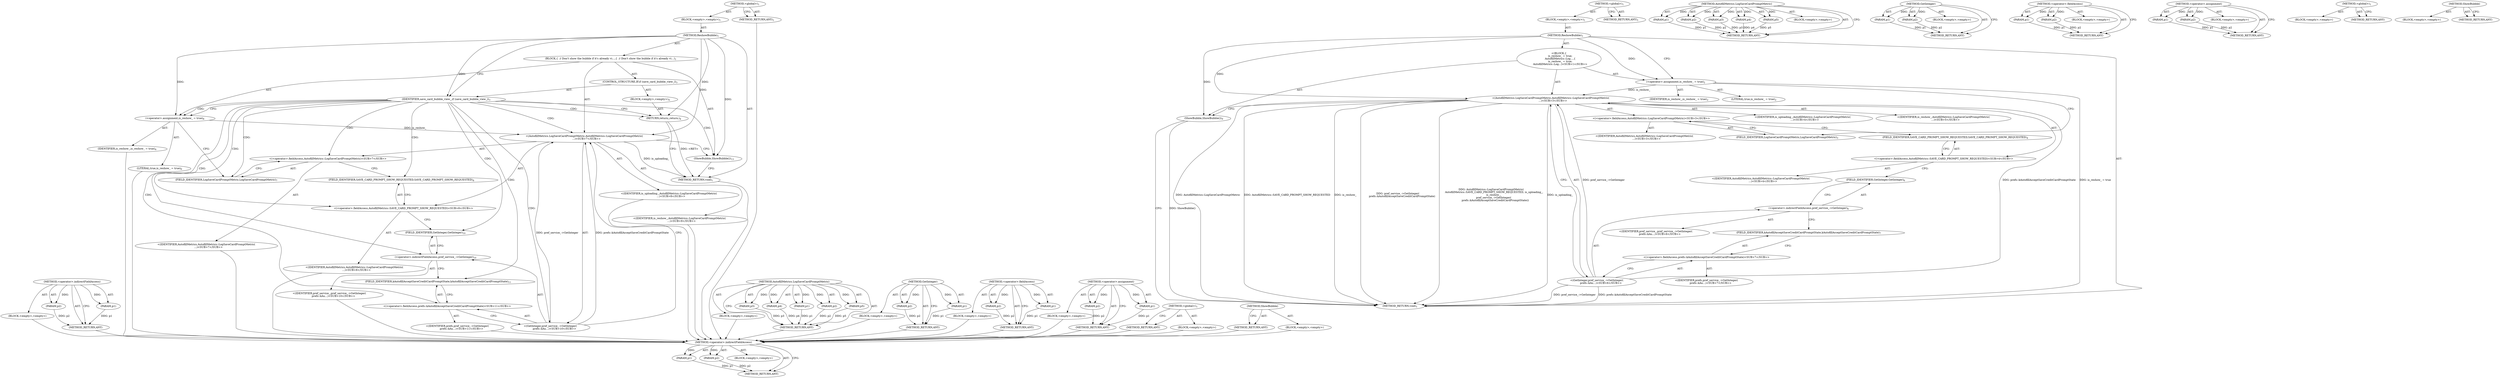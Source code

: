 digraph "ShowBubble" {
vulnerable_72 [label=<(METHOD,&lt;operator&gt;.indirectFieldAccess)>];
vulnerable_73 [label=<(PARAM,p1)>];
vulnerable_74 [label=<(PARAM,p2)>];
vulnerable_75 [label=<(BLOCK,&lt;empty&gt;,&lt;empty&gt;)>];
vulnerable_76 [label=<(METHOD_RETURN,ANY)>];
vulnerable_6 [label=<(METHOD,&lt;global&gt;)<SUB>1</SUB>>];
vulnerable_7 [label=<(BLOCK,&lt;empty&gt;,&lt;empty&gt;)<SUB>1</SUB>>];
vulnerable_8 [label=<(METHOD,ReshowBubble)<SUB>1</SUB>>];
vulnerable_9 [label="<(BLOCK,{
   is_reshow_ = true;
   AutofillMetrics::Log...,{
   is_reshow_ = true;
   AutofillMetrics::Log...)<SUB>1</SUB>>"];
vulnerable_10 [label=<(&lt;operator&gt;.assignment,is_reshow_ = true)<SUB>2</SUB>>];
vulnerable_11 [label=<(IDENTIFIER,is_reshow_,is_reshow_ = true)<SUB>2</SUB>>];
vulnerable_12 [label=<(LITERAL,true,is_reshow_ = true)<SUB>2</SUB>>];
vulnerable_13 [label="<(AutofillMetrics.LogSaveCardPromptMetric,AutofillMetrics::LogSaveCardPromptMetric(
     ...)<SUB>3</SUB>>"];
vulnerable_14 [label="<(&lt;operator&gt;.fieldAccess,AutofillMetrics::LogSaveCardPromptMetric)<SUB>3</SUB>>"];
vulnerable_15 [label="<(IDENTIFIER,AutofillMetrics,AutofillMetrics::LogSaveCardPromptMetric(
     ...)<SUB>3</SUB>>"];
vulnerable_16 [label=<(FIELD_IDENTIFIER,LogSaveCardPromptMetric,LogSaveCardPromptMetric)<SUB>3</SUB>>];
vulnerable_17 [label="<(&lt;operator&gt;.fieldAccess,AutofillMetrics::SAVE_CARD_PROMPT_SHOW_REQUESTED)<SUB>4</SUB>>"];
vulnerable_18 [label="<(IDENTIFIER,AutofillMetrics,AutofillMetrics::LogSaveCardPromptMetric(
     ...)<SUB>4</SUB>>"];
vulnerable_19 [label=<(FIELD_IDENTIFIER,SAVE_CARD_PROMPT_SHOW_REQUESTED,SAVE_CARD_PROMPT_SHOW_REQUESTED)<SUB>4</SUB>>];
vulnerable_20 [label="<(IDENTIFIER,is_uploading_,AutofillMetrics::LogSaveCardPromptMetric(
     ...)<SUB>4</SUB>>"];
vulnerable_21 [label="<(IDENTIFIER,is_reshow_,AutofillMetrics::LogSaveCardPromptMetric(
     ...)<SUB>5</SUB>>"];
vulnerable_22 [label="<(GetInteger,pref_service_-&gt;GetInteger(
          prefs::kAu...)<SUB>6</SUB>>"];
vulnerable_23 [label=<(&lt;operator&gt;.indirectFieldAccess,pref_service_-&gt;GetInteger)<SUB>6</SUB>>];
vulnerable_24 [label="<(IDENTIFIER,pref_service_,pref_service_-&gt;GetInteger(
          prefs::kAu...)<SUB>6</SUB>>"];
vulnerable_25 [label=<(FIELD_IDENTIFIER,GetInteger,GetInteger)<SUB>6</SUB>>];
vulnerable_26 [label="<(&lt;operator&gt;.fieldAccess,prefs::kAutofillAcceptSaveCreditCardPromptState)<SUB>7</SUB>>"];
vulnerable_27 [label="<(IDENTIFIER,prefs,pref_service_-&gt;GetInteger(
          prefs::kAu...)<SUB>7</SUB>>"];
vulnerable_28 [label=<(FIELD_IDENTIFIER,kAutofillAcceptSaveCreditCardPromptState,kAutofillAcceptSaveCreditCardPromptState)<SUB>7</SUB>>];
vulnerable_29 [label=<(ShowBubble,ShowBubble())<SUB>9</SUB>>];
vulnerable_30 [label=<(METHOD_RETURN,void)<SUB>1</SUB>>];
vulnerable_32 [label=<(METHOD_RETURN,ANY)<SUB>1</SUB>>];
vulnerable_54 [label=<(METHOD,AutofillMetrics.LogSaveCardPromptMetric)>];
vulnerable_55 [label=<(PARAM,p1)>];
vulnerable_56 [label=<(PARAM,p2)>];
vulnerable_57 [label=<(PARAM,p3)>];
vulnerable_58 [label=<(PARAM,p4)>];
vulnerable_59 [label=<(PARAM,p5)>];
vulnerable_60 [label=<(BLOCK,&lt;empty&gt;,&lt;empty&gt;)>];
vulnerable_61 [label=<(METHOD_RETURN,ANY)>];
vulnerable_67 [label=<(METHOD,GetInteger)>];
vulnerable_68 [label=<(PARAM,p1)>];
vulnerable_69 [label=<(PARAM,p2)>];
vulnerable_70 [label=<(BLOCK,&lt;empty&gt;,&lt;empty&gt;)>];
vulnerable_71 [label=<(METHOD_RETURN,ANY)>];
vulnerable_62 [label=<(METHOD,&lt;operator&gt;.fieldAccess)>];
vulnerable_63 [label=<(PARAM,p1)>];
vulnerable_64 [label=<(PARAM,p2)>];
vulnerable_65 [label=<(BLOCK,&lt;empty&gt;,&lt;empty&gt;)>];
vulnerable_66 [label=<(METHOD_RETURN,ANY)>];
vulnerable_49 [label=<(METHOD,&lt;operator&gt;.assignment)>];
vulnerable_50 [label=<(PARAM,p1)>];
vulnerable_51 [label=<(PARAM,p2)>];
vulnerable_52 [label=<(BLOCK,&lt;empty&gt;,&lt;empty&gt;)>];
vulnerable_53 [label=<(METHOD_RETURN,ANY)>];
vulnerable_43 [label=<(METHOD,&lt;global&gt;)<SUB>1</SUB>>];
vulnerable_44 [label=<(BLOCK,&lt;empty&gt;,&lt;empty&gt;)>];
vulnerable_45 [label=<(METHOD_RETURN,ANY)>];
vulnerable_77 [label=<(METHOD,ShowBubble)>];
vulnerable_78 [label=<(BLOCK,&lt;empty&gt;,&lt;empty&gt;)>];
vulnerable_79 [label=<(METHOD_RETURN,ANY)>];
fixed_76 [label=<(METHOD,&lt;operator&gt;.indirectFieldAccess)>];
fixed_77 [label=<(PARAM,p1)>];
fixed_78 [label=<(PARAM,p2)>];
fixed_79 [label=<(BLOCK,&lt;empty&gt;,&lt;empty&gt;)>];
fixed_80 [label=<(METHOD_RETURN,ANY)>];
fixed_6 [label=<(METHOD,&lt;global&gt;)<SUB>1</SUB>>];
fixed_7 [label=<(BLOCK,&lt;empty&gt;,&lt;empty&gt;)<SUB>1</SUB>>];
fixed_8 [label=<(METHOD,ReshowBubble)<SUB>1</SUB>>];
fixed_9 [label=<(BLOCK,{
  // Don't show the bubble if it's already vi...,{
  // Don't show the bubble if it's already vi...)<SUB>1</SUB>>];
fixed_10 [label=<(CONTROL_STRUCTURE,IF,if (save_card_bubble_view_))<SUB>3</SUB>>];
fixed_11 [label=<(IDENTIFIER,save_card_bubble_view_,if (save_card_bubble_view_))<SUB>3</SUB>>];
fixed_12 [label=<(BLOCK,&lt;empty&gt;,&lt;empty&gt;)<SUB>4</SUB>>];
fixed_13 [label=<(RETURN,return;,return;)<SUB>4</SUB>>];
fixed_14 [label=<(&lt;operator&gt;.assignment,is_reshow_ = true)<SUB>6</SUB>>];
fixed_15 [label=<(IDENTIFIER,is_reshow_,is_reshow_ = true)<SUB>6</SUB>>];
fixed_16 [label=<(LITERAL,true,is_reshow_ = true)<SUB>6</SUB>>];
fixed_17 [label="<(AutofillMetrics.LogSaveCardPromptMetric,AutofillMetrics::LogSaveCardPromptMetric(
     ...)<SUB>7</SUB>>"];
fixed_18 [label="<(&lt;operator&gt;.fieldAccess,AutofillMetrics::LogSaveCardPromptMetric)<SUB>7</SUB>>"];
fixed_19 [label="<(IDENTIFIER,AutofillMetrics,AutofillMetrics::LogSaveCardPromptMetric(
     ...)<SUB>7</SUB>>"];
fixed_20 [label=<(FIELD_IDENTIFIER,LogSaveCardPromptMetric,LogSaveCardPromptMetric)<SUB>7</SUB>>];
fixed_21 [label="<(&lt;operator&gt;.fieldAccess,AutofillMetrics::SAVE_CARD_PROMPT_SHOW_REQUESTED)<SUB>8</SUB>>"];
fixed_22 [label="<(IDENTIFIER,AutofillMetrics,AutofillMetrics::LogSaveCardPromptMetric(
     ...)<SUB>8</SUB>>"];
fixed_23 [label=<(FIELD_IDENTIFIER,SAVE_CARD_PROMPT_SHOW_REQUESTED,SAVE_CARD_PROMPT_SHOW_REQUESTED)<SUB>8</SUB>>];
fixed_24 [label="<(IDENTIFIER,is_uploading_,AutofillMetrics::LogSaveCardPromptMetric(
     ...)<SUB>8</SUB>>"];
fixed_25 [label="<(IDENTIFIER,is_reshow_,AutofillMetrics::LogSaveCardPromptMetric(
     ...)<SUB>9</SUB>>"];
fixed_26 [label="<(GetInteger,pref_service_-&gt;GetInteger(
          prefs::kAu...)<SUB>10</SUB>>"];
fixed_27 [label=<(&lt;operator&gt;.indirectFieldAccess,pref_service_-&gt;GetInteger)<SUB>10</SUB>>];
fixed_28 [label="<(IDENTIFIER,pref_service_,pref_service_-&gt;GetInteger(
          prefs::kAu...)<SUB>10</SUB>>"];
fixed_29 [label=<(FIELD_IDENTIFIER,GetInteger,GetInteger)<SUB>10</SUB>>];
fixed_30 [label="<(&lt;operator&gt;.fieldAccess,prefs::kAutofillAcceptSaveCreditCardPromptState)<SUB>11</SUB>>"];
fixed_31 [label="<(IDENTIFIER,prefs,pref_service_-&gt;GetInteger(
          prefs::kAu...)<SUB>11</SUB>>"];
fixed_32 [label=<(FIELD_IDENTIFIER,kAutofillAcceptSaveCreditCardPromptState,kAutofillAcceptSaveCreditCardPromptState)<SUB>11</SUB>>];
fixed_33 [label=<(ShowBubble,ShowBubble())<SUB>13</SUB>>];
fixed_34 [label=<(METHOD_RETURN,void)<SUB>1</SUB>>];
fixed_36 [label=<(METHOD_RETURN,ANY)<SUB>1</SUB>>];
fixed_58 [label=<(METHOD,AutofillMetrics.LogSaveCardPromptMetric)>];
fixed_59 [label=<(PARAM,p1)>];
fixed_60 [label=<(PARAM,p2)>];
fixed_61 [label=<(PARAM,p3)>];
fixed_62 [label=<(PARAM,p4)>];
fixed_63 [label=<(PARAM,p5)>];
fixed_64 [label=<(BLOCK,&lt;empty&gt;,&lt;empty&gt;)>];
fixed_65 [label=<(METHOD_RETURN,ANY)>];
fixed_71 [label=<(METHOD,GetInteger)>];
fixed_72 [label=<(PARAM,p1)>];
fixed_73 [label=<(PARAM,p2)>];
fixed_74 [label=<(BLOCK,&lt;empty&gt;,&lt;empty&gt;)>];
fixed_75 [label=<(METHOD_RETURN,ANY)>];
fixed_66 [label=<(METHOD,&lt;operator&gt;.fieldAccess)>];
fixed_67 [label=<(PARAM,p1)>];
fixed_68 [label=<(PARAM,p2)>];
fixed_69 [label=<(BLOCK,&lt;empty&gt;,&lt;empty&gt;)>];
fixed_70 [label=<(METHOD_RETURN,ANY)>];
fixed_53 [label=<(METHOD,&lt;operator&gt;.assignment)>];
fixed_54 [label=<(PARAM,p1)>];
fixed_55 [label=<(PARAM,p2)>];
fixed_56 [label=<(BLOCK,&lt;empty&gt;,&lt;empty&gt;)>];
fixed_57 [label=<(METHOD_RETURN,ANY)>];
fixed_47 [label=<(METHOD,&lt;global&gt;)<SUB>1</SUB>>];
fixed_48 [label=<(BLOCK,&lt;empty&gt;,&lt;empty&gt;)>];
fixed_49 [label=<(METHOD_RETURN,ANY)>];
fixed_81 [label=<(METHOD,ShowBubble)>];
fixed_82 [label=<(BLOCK,&lt;empty&gt;,&lt;empty&gt;)>];
fixed_83 [label=<(METHOD_RETURN,ANY)>];
vulnerable_72 -> vulnerable_73  [key=0, label="AST: "];
vulnerable_72 -> vulnerable_73  [key=1, label="DDG: "];
vulnerable_72 -> vulnerable_75  [key=0, label="AST: "];
vulnerable_72 -> vulnerable_74  [key=0, label="AST: "];
vulnerable_72 -> vulnerable_74  [key=1, label="DDG: "];
vulnerable_72 -> vulnerable_76  [key=0, label="AST: "];
vulnerable_72 -> vulnerable_76  [key=1, label="CFG: "];
vulnerable_73 -> vulnerable_76  [key=0, label="DDG: p1"];
vulnerable_74 -> vulnerable_76  [key=0, label="DDG: p2"];
vulnerable_6 -> vulnerable_7  [key=0, label="AST: "];
vulnerable_6 -> vulnerable_32  [key=0, label="AST: "];
vulnerable_6 -> vulnerable_32  [key=1, label="CFG: "];
vulnerable_7 -> vulnerable_8  [key=0, label="AST: "];
vulnerable_8 -> vulnerable_9  [key=0, label="AST: "];
vulnerable_8 -> vulnerable_30  [key=0, label="AST: "];
vulnerable_8 -> vulnerable_10  [key=0, label="CFG: "];
vulnerable_8 -> vulnerable_10  [key=1, label="DDG: "];
vulnerable_8 -> vulnerable_29  [key=0, label="DDG: "];
vulnerable_8 -> vulnerable_13  [key=0, label="DDG: "];
vulnerable_9 -> vulnerable_10  [key=0, label="AST: "];
vulnerable_9 -> vulnerable_13  [key=0, label="AST: "];
vulnerable_9 -> vulnerable_29  [key=0, label="AST: "];
vulnerable_10 -> vulnerable_11  [key=0, label="AST: "];
vulnerable_10 -> vulnerable_12  [key=0, label="AST: "];
vulnerable_10 -> vulnerable_16  [key=0, label="CFG: "];
vulnerable_10 -> vulnerable_30  [key=0, label="DDG: is_reshow_ = true"];
vulnerable_10 -> vulnerable_13  [key=0, label="DDG: is_reshow_"];
vulnerable_13 -> vulnerable_14  [key=0, label="AST: "];
vulnerable_13 -> vulnerable_17  [key=0, label="AST: "];
vulnerable_13 -> vulnerable_20  [key=0, label="AST: "];
vulnerable_13 -> vulnerable_21  [key=0, label="AST: "];
vulnerable_13 -> vulnerable_22  [key=0, label="AST: "];
vulnerable_13 -> vulnerable_29  [key=0, label="CFG: "];
vulnerable_13 -> vulnerable_30  [key=0, label="DDG: AutofillMetrics::LogSaveCardPromptMetric"];
vulnerable_13 -> vulnerable_30  [key=1, label="DDG: AutofillMetrics::SAVE_CARD_PROMPT_SHOW_REQUESTED"];
vulnerable_13 -> vulnerable_30  [key=2, label="DDG: is_reshow_"];
vulnerable_13 -> vulnerable_30  [key=3, label="DDG: pref_service_-&gt;GetInteger(
          prefs::kAutofillAcceptSaveCreditCardPromptState)"];
vulnerable_13 -> vulnerable_30  [key=4, label="DDG: AutofillMetrics::LogSaveCardPromptMetric(
       AutofillMetrics::SAVE_CARD_PROMPT_SHOW_REQUESTED, is_uploading_,
      is_reshow_,
      pref_service_-&gt;GetInteger(
          prefs::kAutofillAcceptSaveCreditCardPromptState))"];
vulnerable_13 -> vulnerable_30  [key=5, label="DDG: is_uploading_"];
vulnerable_14 -> vulnerable_15  [key=0, label="AST: "];
vulnerable_14 -> vulnerable_16  [key=0, label="AST: "];
vulnerable_14 -> vulnerable_19  [key=0, label="CFG: "];
vulnerable_16 -> vulnerable_14  [key=0, label="CFG: "];
vulnerable_17 -> vulnerable_18  [key=0, label="AST: "];
vulnerable_17 -> vulnerable_19  [key=0, label="AST: "];
vulnerable_17 -> vulnerable_25  [key=0, label="CFG: "];
vulnerable_19 -> vulnerable_17  [key=0, label="CFG: "];
vulnerable_22 -> vulnerable_23  [key=0, label="AST: "];
vulnerable_22 -> vulnerable_26  [key=0, label="AST: "];
vulnerable_22 -> vulnerable_13  [key=0, label="CFG: "];
vulnerable_22 -> vulnerable_13  [key=1, label="DDG: pref_service_-&gt;GetInteger"];
vulnerable_22 -> vulnerable_13  [key=2, label="DDG: prefs::kAutofillAcceptSaveCreditCardPromptState"];
vulnerable_22 -> vulnerable_30  [key=0, label="DDG: pref_service_-&gt;GetInteger"];
vulnerable_22 -> vulnerable_30  [key=1, label="DDG: prefs::kAutofillAcceptSaveCreditCardPromptState"];
vulnerable_23 -> vulnerable_24  [key=0, label="AST: "];
vulnerable_23 -> vulnerable_25  [key=0, label="AST: "];
vulnerable_23 -> vulnerable_28  [key=0, label="CFG: "];
vulnerable_25 -> vulnerable_23  [key=0, label="CFG: "];
vulnerable_26 -> vulnerable_27  [key=0, label="AST: "];
vulnerable_26 -> vulnerable_28  [key=0, label="AST: "];
vulnerable_26 -> vulnerable_22  [key=0, label="CFG: "];
vulnerable_28 -> vulnerable_26  [key=0, label="CFG: "];
vulnerable_29 -> vulnerable_30  [key=0, label="CFG: "];
vulnerable_29 -> vulnerable_30  [key=1, label="DDG: ShowBubble()"];
vulnerable_54 -> vulnerable_55  [key=0, label="AST: "];
vulnerable_54 -> vulnerable_55  [key=1, label="DDG: "];
vulnerable_54 -> vulnerable_60  [key=0, label="AST: "];
vulnerable_54 -> vulnerable_56  [key=0, label="AST: "];
vulnerable_54 -> vulnerable_56  [key=1, label="DDG: "];
vulnerable_54 -> vulnerable_61  [key=0, label="AST: "];
vulnerable_54 -> vulnerable_61  [key=1, label="CFG: "];
vulnerable_54 -> vulnerable_57  [key=0, label="AST: "];
vulnerable_54 -> vulnerable_57  [key=1, label="DDG: "];
vulnerable_54 -> vulnerable_58  [key=0, label="AST: "];
vulnerable_54 -> vulnerable_58  [key=1, label="DDG: "];
vulnerable_54 -> vulnerable_59  [key=0, label="AST: "];
vulnerable_54 -> vulnerable_59  [key=1, label="DDG: "];
vulnerable_55 -> vulnerable_61  [key=0, label="DDG: p1"];
vulnerable_56 -> vulnerable_61  [key=0, label="DDG: p2"];
vulnerable_57 -> vulnerable_61  [key=0, label="DDG: p3"];
vulnerable_58 -> vulnerable_61  [key=0, label="DDG: p4"];
vulnerable_59 -> vulnerable_61  [key=0, label="DDG: p5"];
vulnerable_67 -> vulnerable_68  [key=0, label="AST: "];
vulnerable_67 -> vulnerable_68  [key=1, label="DDG: "];
vulnerable_67 -> vulnerable_70  [key=0, label="AST: "];
vulnerable_67 -> vulnerable_69  [key=0, label="AST: "];
vulnerable_67 -> vulnerable_69  [key=1, label="DDG: "];
vulnerable_67 -> vulnerable_71  [key=0, label="AST: "];
vulnerable_67 -> vulnerable_71  [key=1, label="CFG: "];
vulnerable_68 -> vulnerable_71  [key=0, label="DDG: p1"];
vulnerable_69 -> vulnerable_71  [key=0, label="DDG: p2"];
vulnerable_62 -> vulnerable_63  [key=0, label="AST: "];
vulnerable_62 -> vulnerable_63  [key=1, label="DDG: "];
vulnerable_62 -> vulnerable_65  [key=0, label="AST: "];
vulnerable_62 -> vulnerable_64  [key=0, label="AST: "];
vulnerable_62 -> vulnerable_64  [key=1, label="DDG: "];
vulnerable_62 -> vulnerable_66  [key=0, label="AST: "];
vulnerable_62 -> vulnerable_66  [key=1, label="CFG: "];
vulnerable_63 -> vulnerable_66  [key=0, label="DDG: p1"];
vulnerable_64 -> vulnerable_66  [key=0, label="DDG: p2"];
vulnerable_49 -> vulnerable_50  [key=0, label="AST: "];
vulnerable_49 -> vulnerable_50  [key=1, label="DDG: "];
vulnerable_49 -> vulnerable_52  [key=0, label="AST: "];
vulnerable_49 -> vulnerable_51  [key=0, label="AST: "];
vulnerable_49 -> vulnerable_51  [key=1, label="DDG: "];
vulnerable_49 -> vulnerable_53  [key=0, label="AST: "];
vulnerable_49 -> vulnerable_53  [key=1, label="CFG: "];
vulnerable_50 -> vulnerable_53  [key=0, label="DDG: p1"];
vulnerable_51 -> vulnerable_53  [key=0, label="DDG: p2"];
vulnerable_43 -> vulnerable_44  [key=0, label="AST: "];
vulnerable_43 -> vulnerable_45  [key=0, label="AST: "];
vulnerable_43 -> vulnerable_45  [key=1, label="CFG: "];
vulnerable_77 -> vulnerable_78  [key=0, label="AST: "];
vulnerable_77 -> vulnerable_79  [key=0, label="AST: "];
vulnerable_77 -> vulnerable_79  [key=1, label="CFG: "];
fixed_76 -> fixed_77  [key=0, label="AST: "];
fixed_76 -> fixed_77  [key=1, label="DDG: "];
fixed_76 -> fixed_79  [key=0, label="AST: "];
fixed_76 -> fixed_78  [key=0, label="AST: "];
fixed_76 -> fixed_78  [key=1, label="DDG: "];
fixed_76 -> fixed_80  [key=0, label="AST: "];
fixed_76 -> fixed_80  [key=1, label="CFG: "];
fixed_77 -> fixed_80  [key=0, label="DDG: p1"];
fixed_78 -> fixed_80  [key=0, label="DDG: p2"];
fixed_79 -> vulnerable_72  [key=0];
fixed_80 -> vulnerable_72  [key=0];
fixed_6 -> fixed_7  [key=0, label="AST: "];
fixed_6 -> fixed_36  [key=0, label="AST: "];
fixed_6 -> fixed_36  [key=1, label="CFG: "];
fixed_7 -> fixed_8  [key=0, label="AST: "];
fixed_8 -> fixed_9  [key=0, label="AST: "];
fixed_8 -> fixed_34  [key=0, label="AST: "];
fixed_8 -> fixed_11  [key=0, label="CFG: "];
fixed_8 -> fixed_11  [key=1, label="DDG: "];
fixed_8 -> fixed_14  [key=0, label="DDG: "];
fixed_8 -> fixed_33  [key=0, label="DDG: "];
fixed_8 -> fixed_17  [key=0, label="DDG: "];
fixed_8 -> fixed_13  [key=0, label="DDG: "];
fixed_9 -> fixed_10  [key=0, label="AST: "];
fixed_9 -> fixed_14  [key=0, label="AST: "];
fixed_9 -> fixed_17  [key=0, label="AST: "];
fixed_9 -> fixed_33  [key=0, label="AST: "];
fixed_10 -> fixed_11  [key=0, label="AST: "];
fixed_10 -> fixed_12  [key=0, label="AST: "];
fixed_11 -> fixed_13  [key=0, label="CFG: "];
fixed_11 -> fixed_13  [key=1, label="CDG: "];
fixed_11 -> fixed_14  [key=0, label="CFG: "];
fixed_11 -> fixed_14  [key=1, label="CDG: "];
fixed_11 -> fixed_17  [key=0, label="CDG: "];
fixed_11 -> fixed_30  [key=0, label="CDG: "];
fixed_11 -> fixed_29  [key=0, label="CDG: "];
fixed_11 -> fixed_21  [key=0, label="CDG: "];
fixed_11 -> fixed_32  [key=0, label="CDG: "];
fixed_11 -> fixed_18  [key=0, label="CDG: "];
fixed_11 -> fixed_33  [key=0, label="CDG: "];
fixed_11 -> fixed_26  [key=0, label="CDG: "];
fixed_11 -> fixed_23  [key=0, label="CDG: "];
fixed_11 -> fixed_20  [key=0, label="CDG: "];
fixed_11 -> fixed_27  [key=0, label="CDG: "];
fixed_12 -> fixed_13  [key=0, label="AST: "];
fixed_13 -> fixed_34  [key=0, label="CFG: "];
fixed_13 -> fixed_34  [key=1, label="DDG: &lt;RET&gt;"];
fixed_14 -> fixed_15  [key=0, label="AST: "];
fixed_14 -> fixed_16  [key=0, label="AST: "];
fixed_14 -> fixed_20  [key=0, label="CFG: "];
fixed_14 -> fixed_17  [key=0, label="DDG: is_reshow_"];
fixed_15 -> vulnerable_72  [key=0];
fixed_16 -> vulnerable_72  [key=0];
fixed_17 -> fixed_18  [key=0, label="AST: "];
fixed_17 -> fixed_21  [key=0, label="AST: "];
fixed_17 -> fixed_24  [key=0, label="AST: "];
fixed_17 -> fixed_25  [key=0, label="AST: "];
fixed_17 -> fixed_26  [key=0, label="AST: "];
fixed_17 -> fixed_33  [key=0, label="CFG: "];
fixed_17 -> fixed_34  [key=0, label="DDG: is_uploading_"];
fixed_18 -> fixed_19  [key=0, label="AST: "];
fixed_18 -> fixed_20  [key=0, label="AST: "];
fixed_18 -> fixed_23  [key=0, label="CFG: "];
fixed_19 -> vulnerable_72  [key=0];
fixed_20 -> fixed_18  [key=0, label="CFG: "];
fixed_21 -> fixed_22  [key=0, label="AST: "];
fixed_21 -> fixed_23  [key=0, label="AST: "];
fixed_21 -> fixed_29  [key=0, label="CFG: "];
fixed_22 -> vulnerable_72  [key=0];
fixed_23 -> fixed_21  [key=0, label="CFG: "];
fixed_24 -> vulnerable_72  [key=0];
fixed_25 -> vulnerable_72  [key=0];
fixed_26 -> fixed_27  [key=0, label="AST: "];
fixed_26 -> fixed_30  [key=0, label="AST: "];
fixed_26 -> fixed_17  [key=0, label="CFG: "];
fixed_26 -> fixed_17  [key=1, label="DDG: pref_service_-&gt;GetInteger"];
fixed_26 -> fixed_17  [key=2, label="DDG: prefs::kAutofillAcceptSaveCreditCardPromptState"];
fixed_27 -> fixed_28  [key=0, label="AST: "];
fixed_27 -> fixed_29  [key=0, label="AST: "];
fixed_27 -> fixed_32  [key=0, label="CFG: "];
fixed_28 -> vulnerable_72  [key=0];
fixed_29 -> fixed_27  [key=0, label="CFG: "];
fixed_30 -> fixed_31  [key=0, label="AST: "];
fixed_30 -> fixed_32  [key=0, label="AST: "];
fixed_30 -> fixed_26  [key=0, label="CFG: "];
fixed_31 -> vulnerable_72  [key=0];
fixed_32 -> fixed_30  [key=0, label="CFG: "];
fixed_33 -> fixed_34  [key=0, label="CFG: "];
fixed_34 -> vulnerable_72  [key=0];
fixed_36 -> vulnerable_72  [key=0];
fixed_58 -> fixed_59  [key=0, label="AST: "];
fixed_58 -> fixed_59  [key=1, label="DDG: "];
fixed_58 -> fixed_64  [key=0, label="AST: "];
fixed_58 -> fixed_60  [key=0, label="AST: "];
fixed_58 -> fixed_60  [key=1, label="DDG: "];
fixed_58 -> fixed_65  [key=0, label="AST: "];
fixed_58 -> fixed_65  [key=1, label="CFG: "];
fixed_58 -> fixed_61  [key=0, label="AST: "];
fixed_58 -> fixed_61  [key=1, label="DDG: "];
fixed_58 -> fixed_62  [key=0, label="AST: "];
fixed_58 -> fixed_62  [key=1, label="DDG: "];
fixed_58 -> fixed_63  [key=0, label="AST: "];
fixed_58 -> fixed_63  [key=1, label="DDG: "];
fixed_59 -> fixed_65  [key=0, label="DDG: p1"];
fixed_60 -> fixed_65  [key=0, label="DDG: p2"];
fixed_61 -> fixed_65  [key=0, label="DDG: p3"];
fixed_62 -> fixed_65  [key=0, label="DDG: p4"];
fixed_63 -> fixed_65  [key=0, label="DDG: p5"];
fixed_64 -> vulnerable_72  [key=0];
fixed_65 -> vulnerable_72  [key=0];
fixed_71 -> fixed_72  [key=0, label="AST: "];
fixed_71 -> fixed_72  [key=1, label="DDG: "];
fixed_71 -> fixed_74  [key=0, label="AST: "];
fixed_71 -> fixed_73  [key=0, label="AST: "];
fixed_71 -> fixed_73  [key=1, label="DDG: "];
fixed_71 -> fixed_75  [key=0, label="AST: "];
fixed_71 -> fixed_75  [key=1, label="CFG: "];
fixed_72 -> fixed_75  [key=0, label="DDG: p1"];
fixed_73 -> fixed_75  [key=0, label="DDG: p2"];
fixed_74 -> vulnerable_72  [key=0];
fixed_75 -> vulnerable_72  [key=0];
fixed_66 -> fixed_67  [key=0, label="AST: "];
fixed_66 -> fixed_67  [key=1, label="DDG: "];
fixed_66 -> fixed_69  [key=0, label="AST: "];
fixed_66 -> fixed_68  [key=0, label="AST: "];
fixed_66 -> fixed_68  [key=1, label="DDG: "];
fixed_66 -> fixed_70  [key=0, label="AST: "];
fixed_66 -> fixed_70  [key=1, label="CFG: "];
fixed_67 -> fixed_70  [key=0, label="DDG: p1"];
fixed_68 -> fixed_70  [key=0, label="DDG: p2"];
fixed_69 -> vulnerable_72  [key=0];
fixed_70 -> vulnerable_72  [key=0];
fixed_53 -> fixed_54  [key=0, label="AST: "];
fixed_53 -> fixed_54  [key=1, label="DDG: "];
fixed_53 -> fixed_56  [key=0, label="AST: "];
fixed_53 -> fixed_55  [key=0, label="AST: "];
fixed_53 -> fixed_55  [key=1, label="DDG: "];
fixed_53 -> fixed_57  [key=0, label="AST: "];
fixed_53 -> fixed_57  [key=1, label="CFG: "];
fixed_54 -> fixed_57  [key=0, label="DDG: p1"];
fixed_55 -> fixed_57  [key=0, label="DDG: p2"];
fixed_56 -> vulnerable_72  [key=0];
fixed_57 -> vulnerable_72  [key=0];
fixed_47 -> fixed_48  [key=0, label="AST: "];
fixed_47 -> fixed_49  [key=0, label="AST: "];
fixed_47 -> fixed_49  [key=1, label="CFG: "];
fixed_48 -> vulnerable_72  [key=0];
fixed_49 -> vulnerable_72  [key=0];
fixed_81 -> fixed_82  [key=0, label="AST: "];
fixed_81 -> fixed_83  [key=0, label="AST: "];
fixed_81 -> fixed_83  [key=1, label="CFG: "];
fixed_82 -> vulnerable_72  [key=0];
fixed_83 -> vulnerable_72  [key=0];
}
